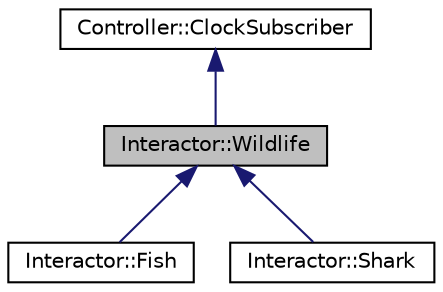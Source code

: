 digraph "Interactor::Wildlife"
{
 // LATEX_PDF_SIZE
  edge [fontname="Helvetica",fontsize="10",labelfontname="Helvetica",labelfontsize="10"];
  node [fontname="Helvetica",fontsize="10",shape=record];
  Node1 [label="Interactor::Wildlife",height=0.2,width=0.4,color="black", fillcolor="grey75", style="filled", fontcolor="black",tooltip="class Wildlife -"];
  Node2 -> Node1 [dir="back",color="midnightblue",fontsize="10",style="solid"];
  Node2 [label="Controller::ClockSubscriber",height=0.2,width=0.4,color="black", fillcolor="white", style="filled",URL="$classController_1_1ClockSubscriber.html",tooltip="class ClockSubscriber -"];
  Node1 -> Node3 [dir="back",color="midnightblue",fontsize="10",style="solid"];
  Node3 [label="Interactor::Fish",height=0.2,width=0.4,color="black", fillcolor="white", style="filled",URL="$classInteractor_1_1Fish.html",tooltip="class Fish -"];
  Node1 -> Node4 [dir="back",color="midnightblue",fontsize="10",style="solid"];
  Node4 [label="Interactor::Shark",height=0.2,width=0.4,color="black", fillcolor="white", style="filled",URL="$classInteractor_1_1Shark.html",tooltip="class Shark -"];
}
